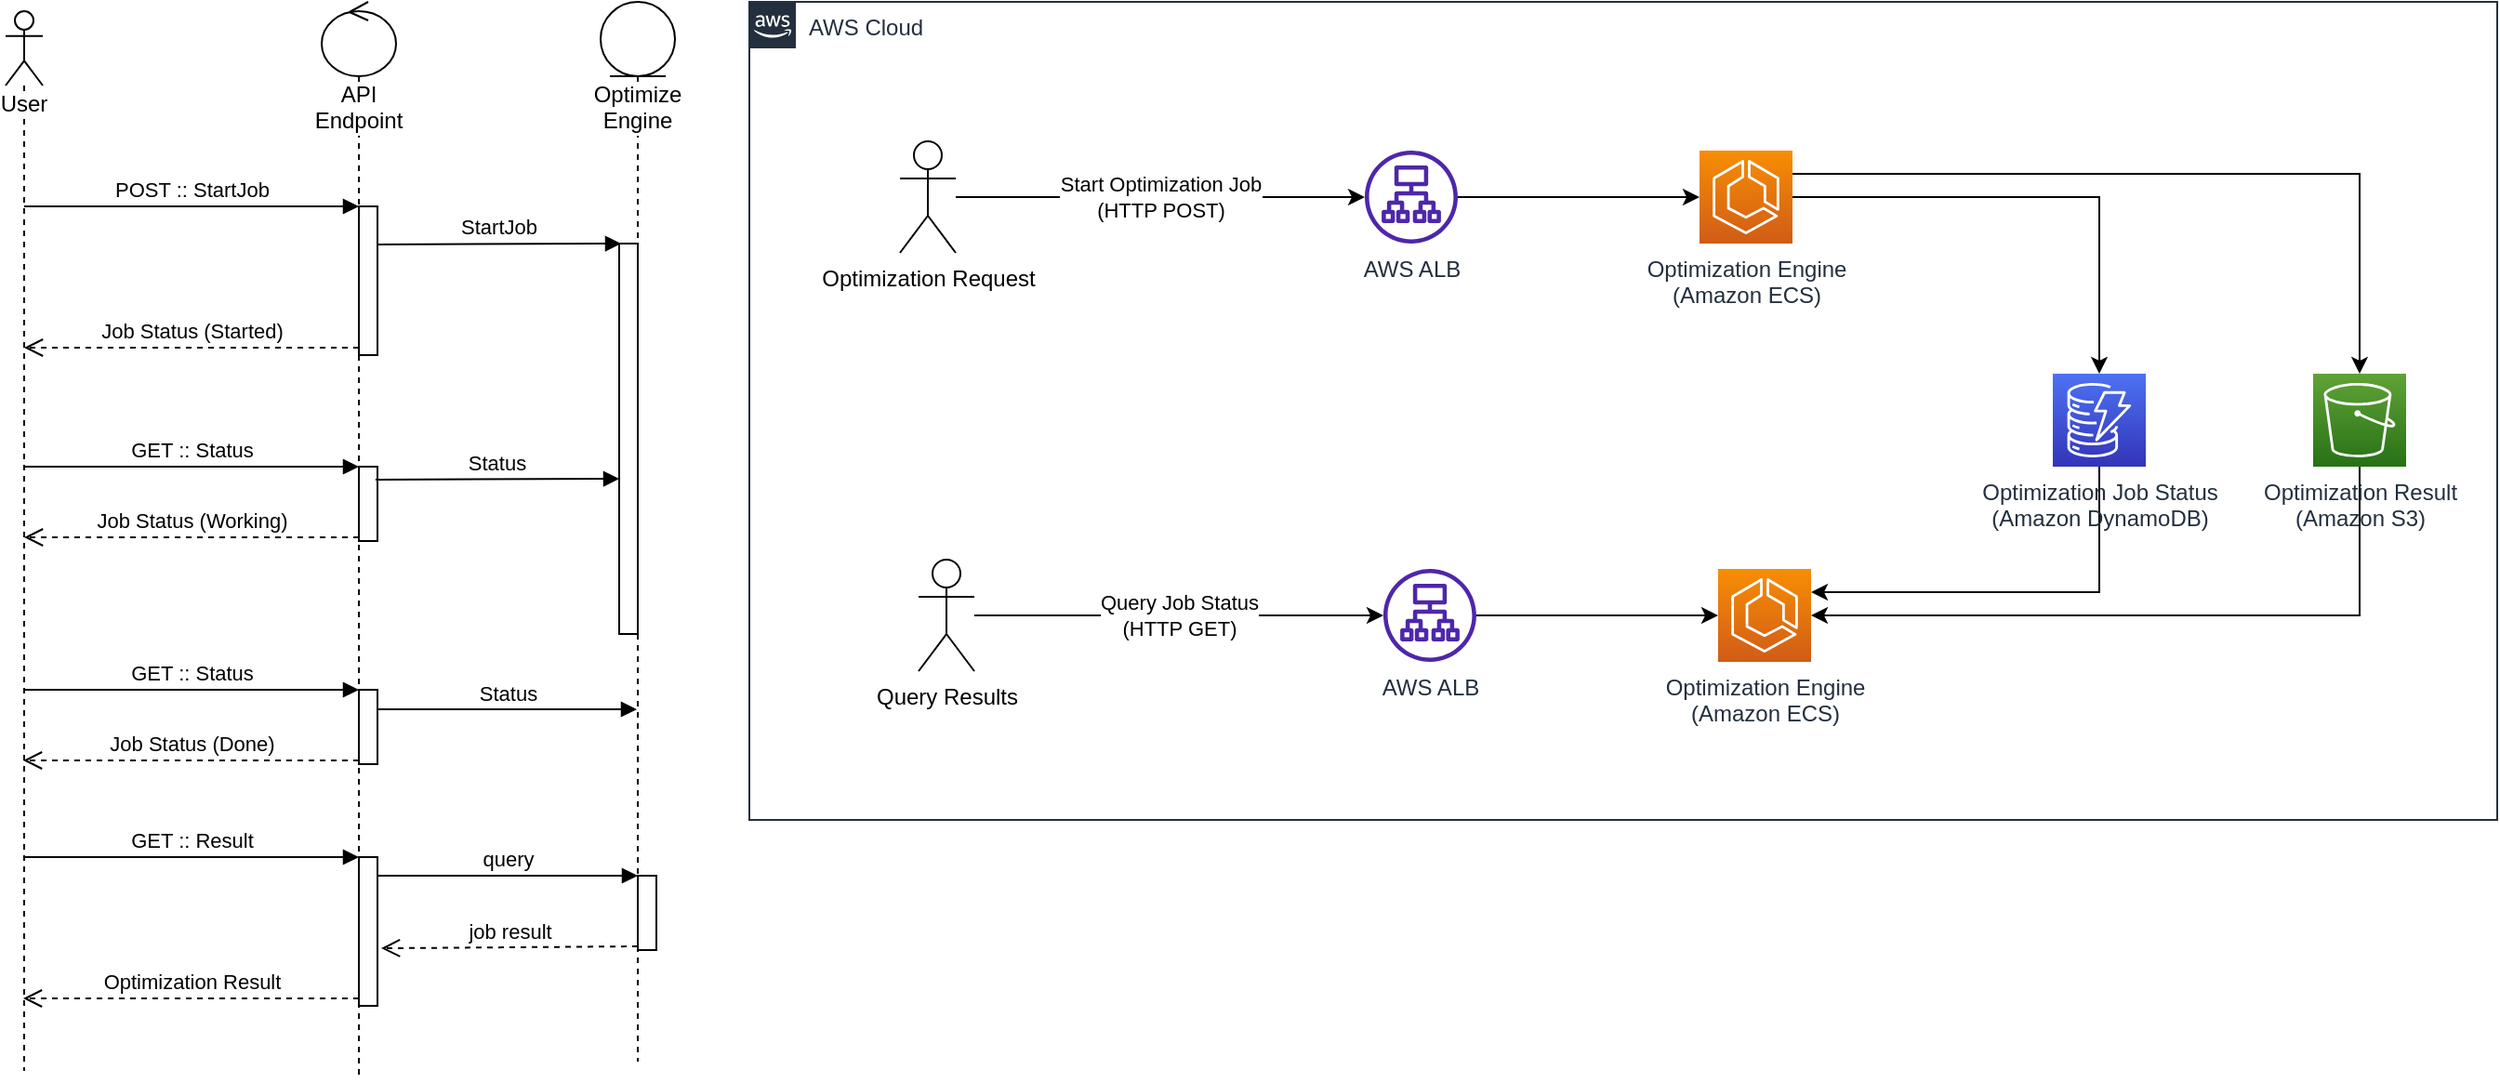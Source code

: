 <mxfile version="20.3.0" type="device"><diagram id="dOdU2tD7sYiBJ-5zSpuj" name="페이지-1"><mxGraphModel dx="1106" dy="791" grid="1" gridSize="10" guides="1" tooltips="1" connect="1" arrows="1" fold="1" page="1" pageScale="1" pageWidth="1390" pageHeight="980" math="0" shadow="0"><root><mxCell id="0"/><mxCell id="1" parent="0"/><mxCell id="g9FpsOWj9qALCdS-h_c4-1" value="AWS Cloud" style="points=[[0,0],[0.25,0],[0.5,0],[0.75,0],[1,0],[1,0.25],[1,0.5],[1,0.75],[1,1],[0.75,1],[0.5,1],[0.25,1],[0,1],[0,0.75],[0,0.5],[0,0.25]];outlineConnect=0;gradientColor=none;html=1;whiteSpace=wrap;fontSize=12;fontStyle=0;container=1;pointerEvents=0;collapsible=0;recursiveResize=0;shape=mxgraph.aws4.group;grIcon=mxgraph.aws4.group_aws_cloud_alt;strokeColor=#232F3E;fillColor=none;verticalAlign=top;align=left;spacingLeft=30;fontColor=#232F3E;dashed=0;" vertex="1" parent="1"><mxGeometry x="440" y="89" width="940" height="440" as="geometry"/></mxCell><mxCell id="g9FpsOWj9qALCdS-h_c4-2" style="edgeStyle=orthogonalEdgeStyle;rounded=0;orthogonalLoop=1;jettySize=auto;html=1;" edge="1" parent="g9FpsOWj9qALCdS-h_c4-1" source="g9FpsOWj9qALCdS-h_c4-3" target="g9FpsOWj9qALCdS-h_c4-6"><mxGeometry relative="1" as="geometry"/></mxCell><mxCell id="g9FpsOWj9qALCdS-h_c4-3" value="AWS ALB" style="sketch=0;outlineConnect=0;fontColor=#232F3E;gradientColor=none;fillColor=#4D27AA;strokeColor=none;dashed=0;verticalLabelPosition=bottom;verticalAlign=top;align=center;html=1;fontSize=12;fontStyle=0;aspect=fixed;pointerEvents=1;shape=mxgraph.aws4.application_load_balancer;" vertex="1" parent="g9FpsOWj9qALCdS-h_c4-1"><mxGeometry x="331" y="80" width="50" height="50" as="geometry"/></mxCell><mxCell id="g9FpsOWj9qALCdS-h_c4-4" style="edgeStyle=orthogonalEdgeStyle;rounded=0;orthogonalLoop=1;jettySize=auto;html=1;exitX=1;exitY=0.25;exitDx=0;exitDy=0;exitPerimeter=0;" edge="1" parent="g9FpsOWj9qALCdS-h_c4-1" source="g9FpsOWj9qALCdS-h_c4-6" target="g9FpsOWj9qALCdS-h_c4-12"><mxGeometry relative="1" as="geometry"/></mxCell><mxCell id="g9FpsOWj9qALCdS-h_c4-5" style="edgeStyle=orthogonalEdgeStyle;rounded=0;orthogonalLoop=1;jettySize=auto;html=1;" edge="1" parent="g9FpsOWj9qALCdS-h_c4-1" source="g9FpsOWj9qALCdS-h_c4-6" target="g9FpsOWj9qALCdS-h_c4-10"><mxGeometry relative="1" as="geometry"/></mxCell><mxCell id="g9FpsOWj9qALCdS-h_c4-6" value="Optimization Engine&lt;br&gt;(Amazon ECS)" style="sketch=0;points=[[0,0,0],[0.25,0,0],[0.5,0,0],[0.75,0,0],[1,0,0],[0,1,0],[0.25,1,0],[0.5,1,0],[0.75,1,0],[1,1,0],[0,0.25,0],[0,0.5,0],[0,0.75,0],[1,0.25,0],[1,0.5,0],[1,0.75,0]];outlineConnect=0;fontColor=#232F3E;gradientColor=#F78E04;gradientDirection=north;fillColor=#D05C17;strokeColor=#ffffff;dashed=0;verticalLabelPosition=bottom;verticalAlign=top;align=center;html=1;fontSize=12;fontStyle=0;aspect=fixed;shape=mxgraph.aws4.resourceIcon;resIcon=mxgraph.aws4.ecs;" vertex="1" parent="g9FpsOWj9qALCdS-h_c4-1"><mxGeometry x="511" y="80" width="50" height="50" as="geometry"/></mxCell><mxCell id="g9FpsOWj9qALCdS-h_c4-7" value="Optimization Request" style="shape=umlActor;verticalLabelPosition=bottom;verticalAlign=top;html=1;outlineConnect=0;" vertex="1" parent="g9FpsOWj9qALCdS-h_c4-1"><mxGeometry x="81" y="75" width="30" height="60" as="geometry"/></mxCell><mxCell id="g9FpsOWj9qALCdS-h_c4-8" value="Start Optimization Job&lt;br&gt;(HTTP POST)" style="edgeStyle=orthogonalEdgeStyle;rounded=0;orthogonalLoop=1;jettySize=auto;html=1;" edge="1" parent="g9FpsOWj9qALCdS-h_c4-1" source="g9FpsOWj9qALCdS-h_c4-7" target="g9FpsOWj9qALCdS-h_c4-3"><mxGeometry relative="1" as="geometry"/></mxCell><mxCell id="g9FpsOWj9qALCdS-h_c4-9" style="edgeStyle=orthogonalEdgeStyle;rounded=0;orthogonalLoop=1;jettySize=auto;html=1;entryX=1;entryY=0.25;entryDx=0;entryDy=0;entryPerimeter=0;" edge="1" parent="g9FpsOWj9qALCdS-h_c4-1" source="g9FpsOWj9qALCdS-h_c4-10" target="g9FpsOWj9qALCdS-h_c4-15"><mxGeometry relative="1" as="geometry"><Array as="points"><mxPoint x="726" y="318"/></Array></mxGeometry></mxCell><mxCell id="g9FpsOWj9qALCdS-h_c4-10" value="Optimization Job Status&lt;br&gt;(Amazon DynamoDB)" style="sketch=0;points=[[0,0,0],[0.25,0,0],[0.5,0,0],[0.75,0,0],[1,0,0],[0,1,0],[0.25,1,0],[0.5,1,0],[0.75,1,0],[1,1,0],[0,0.25,0],[0,0.5,0],[0,0.75,0],[1,0.25,0],[1,0.5,0],[1,0.75,0]];outlineConnect=0;fontColor=#232F3E;gradientColor=#4D72F3;gradientDirection=north;fillColor=#3334B9;strokeColor=#ffffff;dashed=0;verticalLabelPosition=bottom;verticalAlign=top;align=center;html=1;fontSize=12;fontStyle=0;aspect=fixed;shape=mxgraph.aws4.resourceIcon;resIcon=mxgraph.aws4.dynamodb;" vertex="1" parent="g9FpsOWj9qALCdS-h_c4-1"><mxGeometry x="701" y="200" width="50" height="50" as="geometry"/></mxCell><mxCell id="g9FpsOWj9qALCdS-h_c4-11" style="edgeStyle=orthogonalEdgeStyle;rounded=0;orthogonalLoop=1;jettySize=auto;html=1;entryX=1;entryY=0.5;entryDx=0;entryDy=0;entryPerimeter=0;" edge="1" parent="g9FpsOWj9qALCdS-h_c4-1" source="g9FpsOWj9qALCdS-h_c4-12" target="g9FpsOWj9qALCdS-h_c4-15"><mxGeometry relative="1" as="geometry"><Array as="points"><mxPoint x="866" y="330"/></Array></mxGeometry></mxCell><mxCell id="g9FpsOWj9qALCdS-h_c4-12" value="Optimization Result&lt;br&gt;(Amazon S3)" style="sketch=0;points=[[0,0,0],[0.25,0,0],[0.5,0,0],[0.75,0,0],[1,0,0],[0,1,0],[0.25,1,0],[0.5,1,0],[0.75,1,0],[1,1,0],[0,0.25,0],[0,0.5,0],[0,0.75,0],[1,0.25,0],[1,0.5,0],[1,0.75,0]];outlineConnect=0;fontColor=#232F3E;gradientColor=#60A337;gradientDirection=north;fillColor=#277116;strokeColor=#ffffff;dashed=0;verticalLabelPosition=bottom;verticalAlign=top;align=center;html=1;fontSize=12;fontStyle=0;aspect=fixed;shape=mxgraph.aws4.resourceIcon;resIcon=mxgraph.aws4.s3;" vertex="1" parent="g9FpsOWj9qALCdS-h_c4-1"><mxGeometry x="841" y="200" width="50" height="50" as="geometry"/></mxCell><mxCell id="g9FpsOWj9qALCdS-h_c4-13" style="edgeStyle=orthogonalEdgeStyle;rounded=0;orthogonalLoop=1;jettySize=auto;html=1;entryX=0;entryY=0.5;entryDx=0;entryDy=0;entryPerimeter=0;" edge="1" parent="g9FpsOWj9qALCdS-h_c4-1" source="g9FpsOWj9qALCdS-h_c4-14" target="g9FpsOWj9qALCdS-h_c4-15"><mxGeometry relative="1" as="geometry"/></mxCell><mxCell id="g9FpsOWj9qALCdS-h_c4-14" value="AWS ALB" style="sketch=0;outlineConnect=0;fontColor=#232F3E;gradientColor=none;fillColor=#4D27AA;strokeColor=none;dashed=0;verticalLabelPosition=bottom;verticalAlign=top;align=center;html=1;fontSize=12;fontStyle=0;aspect=fixed;pointerEvents=1;shape=mxgraph.aws4.application_load_balancer;" vertex="1" parent="g9FpsOWj9qALCdS-h_c4-1"><mxGeometry x="341" y="305" width="50" height="50" as="geometry"/></mxCell><mxCell id="g9FpsOWj9qALCdS-h_c4-15" value="Optimization Engine&lt;br&gt;(Amazon ECS)" style="sketch=0;points=[[0,0,0],[0.25,0,0],[0.5,0,0],[0.75,0,0],[1,0,0],[0,1,0],[0.25,1,0],[0.5,1,0],[0.75,1,0],[1,1,0],[0,0.25,0],[0,0.5,0],[0,0.75,0],[1,0.25,0],[1,0.5,0],[1,0.75,0]];outlineConnect=0;fontColor=#232F3E;gradientColor=#F78E04;gradientDirection=north;fillColor=#D05C17;strokeColor=#ffffff;dashed=0;verticalLabelPosition=bottom;verticalAlign=top;align=center;html=1;fontSize=12;fontStyle=0;aspect=fixed;shape=mxgraph.aws4.resourceIcon;resIcon=mxgraph.aws4.ecs;" vertex="1" parent="g9FpsOWj9qALCdS-h_c4-1"><mxGeometry x="521" y="305" width="50" height="50" as="geometry"/></mxCell><mxCell id="g9FpsOWj9qALCdS-h_c4-16" value="Query Job Status&lt;br&gt;(HTTP GET)" style="edgeStyle=orthogonalEdgeStyle;rounded=0;orthogonalLoop=1;jettySize=auto;html=1;" edge="1" parent="g9FpsOWj9qALCdS-h_c4-1" source="g9FpsOWj9qALCdS-h_c4-17" target="g9FpsOWj9qALCdS-h_c4-14"><mxGeometry relative="1" as="geometry"/></mxCell><mxCell id="g9FpsOWj9qALCdS-h_c4-17" value="Query Results" style="shape=umlActor;verticalLabelPosition=bottom;verticalAlign=top;html=1;outlineConnect=0;" vertex="1" parent="g9FpsOWj9qALCdS-h_c4-1"><mxGeometry x="91" y="300" width="30" height="60" as="geometry"/></mxCell><mxCell id="g9FpsOWj9qALCdS-h_c4-18" value="&lt;span style=&quot;background-color: rgb(255, 255, 255);&quot;&gt;User&lt;/span&gt;" style="shape=umlLifeline;participant=umlActor;perimeter=lifelinePerimeter;whiteSpace=wrap;html=1;container=1;collapsible=0;recursiveResize=0;verticalAlign=top;spacingTop=36;outlineConnect=0;" vertex="1" parent="1"><mxGeometry x="40" y="94" width="20" height="570" as="geometry"/></mxCell><mxCell id="g9FpsOWj9qALCdS-h_c4-19" value="API Endpoint" style="shape=umlLifeline;participant=umlControl;perimeter=lifelinePerimeter;whiteSpace=wrap;html=1;container=1;collapsible=0;recursiveResize=0;verticalAlign=top;spacingTop=36;outlineConnect=0;labelBackgroundColor=#FFFFFF;" vertex="1" parent="1"><mxGeometry x="210" y="89" width="40" height="580" as="geometry"/></mxCell><mxCell id="g9FpsOWj9qALCdS-h_c4-20" value="" style="html=1;points=[];perimeter=orthogonalPerimeter;labelBackgroundColor=#FFFFFF;" vertex="1" parent="g9FpsOWj9qALCdS-h_c4-19"><mxGeometry x="20" y="110" width="10" height="80" as="geometry"/></mxCell><mxCell id="g9FpsOWj9qALCdS-h_c4-21" value="" style="html=1;points=[];perimeter=orthogonalPerimeter;labelBackgroundColor=#FFFFFF;" vertex="1" parent="g9FpsOWj9qALCdS-h_c4-19"><mxGeometry x="20" y="250" width="10" height="40" as="geometry"/></mxCell><mxCell id="g9FpsOWj9qALCdS-h_c4-22" value="GET :: Status" style="html=1;verticalAlign=bottom;endArrow=block;entryX=0;entryY=0;rounded=0;" edge="1" parent="g9FpsOWj9qALCdS-h_c4-19" target="g9FpsOWj9qALCdS-h_c4-21"><mxGeometry relative="1" as="geometry"><mxPoint x="-160.5" y="250" as="sourcePoint"/></mxGeometry></mxCell><mxCell id="g9FpsOWj9qALCdS-h_c4-23" value="" style="html=1;points=[];perimeter=orthogonalPerimeter;labelBackgroundColor=#FFFFFF;" vertex="1" parent="g9FpsOWj9qALCdS-h_c4-19"><mxGeometry x="20" y="370" width="10" height="40" as="geometry"/></mxCell><mxCell id="g9FpsOWj9qALCdS-h_c4-24" value="GET :: Status" style="html=1;verticalAlign=bottom;endArrow=block;entryX=0;entryY=0;rounded=0;" edge="1" parent="g9FpsOWj9qALCdS-h_c4-19" target="g9FpsOWj9qALCdS-h_c4-23"><mxGeometry relative="1" as="geometry"><mxPoint x="-160.5" y="370" as="sourcePoint"/></mxGeometry></mxCell><mxCell id="g9FpsOWj9qALCdS-h_c4-25" value="Job Status (Done)" style="html=1;verticalAlign=bottom;endArrow=open;dashed=1;endSize=8;exitX=0;exitY=0.95;rounded=0;" edge="1" parent="g9FpsOWj9qALCdS-h_c4-19" source="g9FpsOWj9qALCdS-h_c4-23"><mxGeometry relative="1" as="geometry"><mxPoint x="-160.5" y="408" as="targetPoint"/></mxGeometry></mxCell><mxCell id="g9FpsOWj9qALCdS-h_c4-26" value="" style="html=1;points=[];perimeter=orthogonalPerimeter;labelBackgroundColor=#FFFFFF;" vertex="1" parent="g9FpsOWj9qALCdS-h_c4-19"><mxGeometry x="20" y="460" width="10" height="80" as="geometry"/></mxCell><mxCell id="g9FpsOWj9qALCdS-h_c4-27" value="GET :: Result" style="html=1;verticalAlign=bottom;endArrow=block;entryX=0;entryY=0;rounded=0;" edge="1" parent="g9FpsOWj9qALCdS-h_c4-19" target="g9FpsOWj9qALCdS-h_c4-26"><mxGeometry relative="1" as="geometry"><mxPoint x="-160.5" y="460" as="sourcePoint"/></mxGeometry></mxCell><mxCell id="g9FpsOWj9qALCdS-h_c4-28" value="Optimization Result" style="html=1;verticalAlign=bottom;endArrow=open;dashed=1;endSize=8;exitX=0;exitY=0.95;rounded=0;" edge="1" parent="g9FpsOWj9qALCdS-h_c4-19" source="g9FpsOWj9qALCdS-h_c4-26"><mxGeometry relative="1" as="geometry"><mxPoint x="-160.5" y="536" as="targetPoint"/></mxGeometry></mxCell><mxCell id="g9FpsOWj9qALCdS-h_c4-29" value="Optimize Engine" style="shape=umlLifeline;participant=umlEntity;perimeter=lifelinePerimeter;whiteSpace=wrap;html=1;container=1;collapsible=0;recursiveResize=0;verticalAlign=top;spacingTop=36;outlineConnect=0;labelBackgroundColor=#FFFFFF;" vertex="1" parent="1"><mxGeometry x="360" y="89" width="40" height="570" as="geometry"/></mxCell><mxCell id="g9FpsOWj9qALCdS-h_c4-30" value="" style="html=1;points=[];perimeter=orthogonalPerimeter;labelBackgroundColor=#FFFFFF;" vertex="1" parent="g9FpsOWj9qALCdS-h_c4-29"><mxGeometry x="10" y="130" width="10" height="210" as="geometry"/></mxCell><mxCell id="g9FpsOWj9qALCdS-h_c4-31" value="" style="html=1;points=[];perimeter=orthogonalPerimeter;labelBackgroundColor=#FFFFFF;" vertex="1" parent="g9FpsOWj9qALCdS-h_c4-29"><mxGeometry x="20" y="470" width="10" height="40" as="geometry"/></mxCell><mxCell id="g9FpsOWj9qALCdS-h_c4-32" value="POST :: StartJob" style="html=1;verticalAlign=bottom;endArrow=block;entryX=0;entryY=0;rounded=0;" edge="1" parent="1" source="g9FpsOWj9qALCdS-h_c4-18" target="g9FpsOWj9qALCdS-h_c4-20"><mxGeometry relative="1" as="geometry"><mxPoint x="160" y="199" as="sourcePoint"/></mxGeometry></mxCell><mxCell id="g9FpsOWj9qALCdS-h_c4-33" value="Job Status (Started)" style="html=1;verticalAlign=bottom;endArrow=open;dashed=1;endSize=8;exitX=0;exitY=0.95;rounded=0;" edge="1" parent="1" source="g9FpsOWj9qALCdS-h_c4-20" target="g9FpsOWj9qALCdS-h_c4-18"><mxGeometry relative="1" as="geometry"><mxPoint x="160" y="275" as="targetPoint"/></mxGeometry></mxCell><mxCell id="g9FpsOWj9qALCdS-h_c4-34" value="Job Status (Working)" style="html=1;verticalAlign=bottom;endArrow=open;dashed=1;endSize=8;exitX=0;exitY=0.95;rounded=0;" edge="1" parent="1" source="g9FpsOWj9qALCdS-h_c4-21" target="g9FpsOWj9qALCdS-h_c4-18"><mxGeometry relative="1" as="geometry"><mxPoint x="49.5" y="415" as="targetPoint"/></mxGeometry></mxCell><mxCell id="g9FpsOWj9qALCdS-h_c4-35" value="Status" style="html=1;verticalAlign=bottom;endArrow=block;rounded=0;exitX=0.9;exitY=0.5;exitDx=0;exitDy=0;exitPerimeter=0;" edge="1" parent="1"><mxGeometry width="80" relative="1" as="geometry"><mxPoint x="239" y="346" as="sourcePoint"/><mxPoint x="370" y="345.5" as="targetPoint"/></mxGeometry></mxCell><mxCell id="g9FpsOWj9qALCdS-h_c4-36" value="Status" style="html=1;verticalAlign=bottom;endArrow=block;rounded=0;exitX=0.9;exitY=0.5;exitDx=0;exitDy=0;exitPerimeter=0;" edge="1" parent="1" target="g9FpsOWj9qALCdS-h_c4-29"><mxGeometry width="80" relative="1" as="geometry"><mxPoint x="240" y="469.5" as="sourcePoint"/><mxPoint x="371" y="469" as="targetPoint"/></mxGeometry></mxCell><mxCell id="g9FpsOWj9qALCdS-h_c4-37" value="StartJob" style="html=1;verticalAlign=bottom;endArrow=block;rounded=0;exitX=0.9;exitY=0.5;exitDx=0;exitDy=0;exitPerimeter=0;" edge="1" parent="1"><mxGeometry width="80" relative="1" as="geometry"><mxPoint x="240" y="219.5" as="sourcePoint"/><mxPoint x="371" y="219" as="targetPoint"/></mxGeometry></mxCell><mxCell id="g9FpsOWj9qALCdS-h_c4-38" value="query" style="html=1;verticalAlign=bottom;endArrow=block;entryX=0;entryY=0;rounded=0;" edge="1" parent="1" target="g9FpsOWj9qALCdS-h_c4-31"><mxGeometry relative="1" as="geometry"><mxPoint x="240" y="559" as="sourcePoint"/></mxGeometry></mxCell><mxCell id="g9FpsOWj9qALCdS-h_c4-39" value="job result" style="html=1;verticalAlign=bottom;endArrow=open;dashed=1;endSize=8;exitX=0;exitY=0.95;rounded=0;entryX=1.2;entryY=0.613;entryDx=0;entryDy=0;entryPerimeter=0;" edge="1" parent="1" source="g9FpsOWj9qALCdS-h_c4-31" target="g9FpsOWj9qALCdS-h_c4-26"><mxGeometry relative="1" as="geometry"><mxPoint x="300" y="599" as="targetPoint"/></mxGeometry></mxCell></root></mxGraphModel></diagram></mxfile>